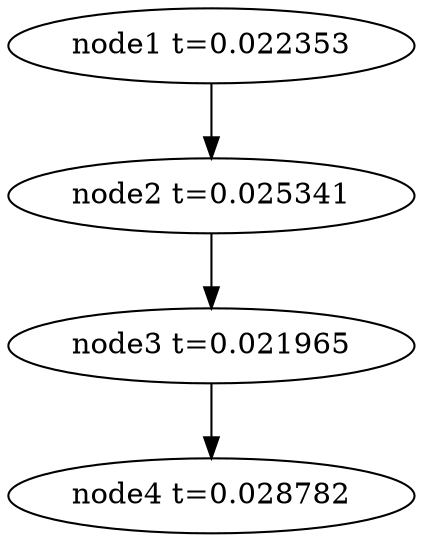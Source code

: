 digraph g{
	node4[label="node4 t=0.028782"]
	node3 -> node4
	node3[label="node3 t=0.021965"];
	node2 -> node3
	node2[label="node2 t=0.025341"];
	node1 -> node2
	node1[label="node1 t=0.022353"];
}
